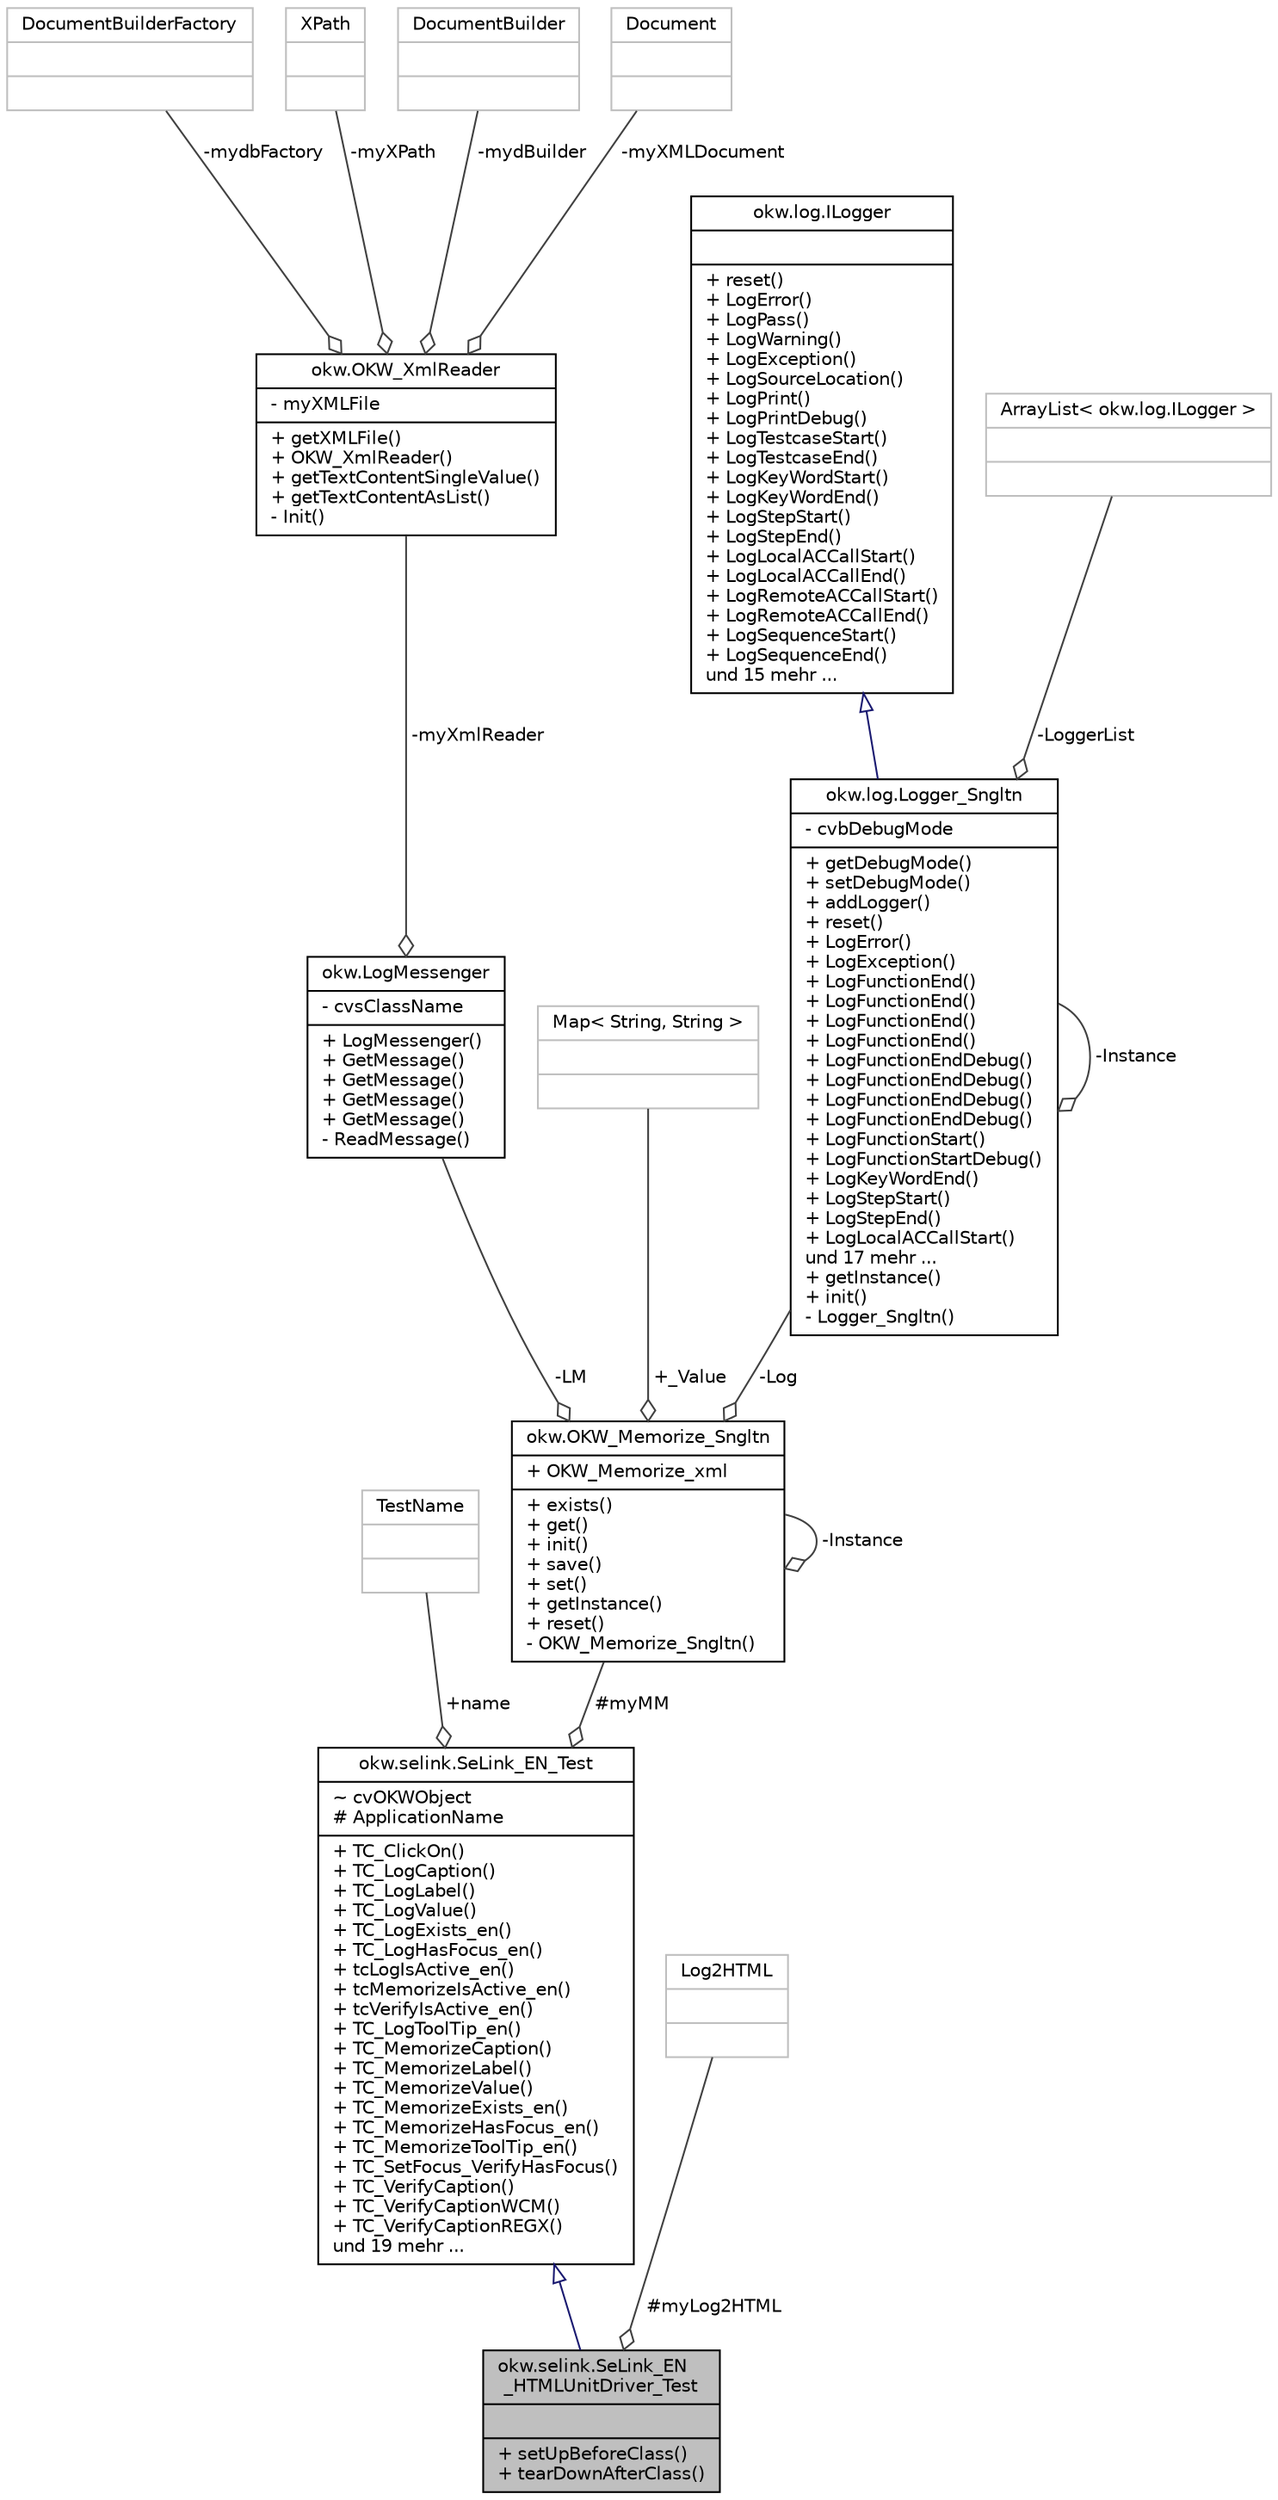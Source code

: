 digraph "okw.selink.SeLink_EN_HTMLUnitDriver_Test"
{
 // INTERACTIVE_SVG=YES
 // LATEX_PDF_SIZE
  edge [fontname="Helvetica",fontsize="10",labelfontname="Helvetica",labelfontsize="10"];
  node [fontname="Helvetica",fontsize="10",shape=record];
  Node2 [label="{okw.selink.SeLink_EN\l_HTMLUnitDriver_Test\n||+ setUpBeforeClass()\l+ tearDownAfterClass()\l}",height=0.2,width=0.4,color="black", fillcolor="grey75", style="filled", fontcolor="black",tooltip=" "];
  Node3 -> Node2 [dir="back",color="midnightblue",fontsize="10",style="solid",arrowtail="onormal",fontname="Helvetica"];
  Node3 [label="{okw.selink.SeLink_EN_Test\n|~ cvOKWObject\l# ApplicationName\l|+ TC_ClickOn()\l+ TC_LogCaption()\l+ TC_LogLabel()\l+ TC_LogValue()\l+ TC_LogExists_en()\l+ TC_LogHasFocus_en()\l+ tcLogIsActive_en()\l+ tcMemorizeIsActive_en()\l+ tcVerifyIsActive_en()\l+ TC_LogToolTip_en()\l+ TC_MemorizeCaption()\l+ TC_MemorizeLabel()\l+ TC_MemorizeValue()\l+ TC_MemorizeExists_en()\l+ TC_MemorizeHasFocus_en()\l+ TC_MemorizeToolTip_en()\l+ TC_SetFocus_VerifyHasFocus()\l+ TC_VerifyCaption()\l+ TC_VerifyCaptionWCM()\l+ TC_VerifyCaptionREGX()\lund 19 mehr ...\l}",height=0.2,width=0.4,color="black", fillcolor="white", style="filled",URL="$classokw_1_1selink_1_1_se_link___e_n___test.html",tooltip=" "];
  Node4 -> Node3 [color="grey25",fontsize="10",style="solid",label=" +name" ,arrowhead="odiamond",fontname="Helvetica"];
  Node4 [label="{TestName\n||}",height=0.2,width=0.4,color="grey75", fillcolor="white", style="filled",tooltip=" "];
  Node5 -> Node3 [color="grey25",fontsize="10",style="solid",label=" #myMM" ,arrowhead="odiamond",fontname="Helvetica"];
  Node5 [label="{okw.OKW_Memorize_Sngltn\n|+ OKW_Memorize_xml\l|+ exists()\l+ get()\l+ init()\l+ save()\l+ set()\l+ getInstance()\l+ reset()\l- OKW_Memorize_Sngltn()\l}",height=0.2,width=0.4,color="black", fillcolor="white", style="filled",URL="$classokw_1_1_o_k_w___memorize___sngltn.html",tooltip="OKW_Memorize ist die Speicher-Klasse hinter den Merke*-Schlüsselwörter."];
  Node6 -> Node5 [color="grey25",fontsize="10",style="solid",label=" -LM" ,arrowhead="odiamond",fontname="Helvetica"];
  Node6 [label="{okw.LogMessenger\n|- cvsClassName\l|+ LogMessenger()\l+ GetMessage()\l+ GetMessage()\l+ GetMessage()\l+ GetMessage()\l- ReadMessage()\l}",height=0.2,width=0.4,color="black", fillcolor="white", style="filled",URL="$classokw_1_1_log_messenger.html",tooltip="LogMessenger liest Log-Meldungen sprachspezifisch für die im Konstruktor gegeben Klasse aus der Zugeh..."];
  Node7 -> Node6 [color="grey25",fontsize="10",style="solid",label=" -myXmlReader" ,arrowhead="odiamond",fontname="Helvetica"];
  Node7 [label="{okw.OKW_XmlReader\n|- myXMLFile\l|+ getXMLFile()\l+ OKW_XmlReader()\l+ getTextContentSingleValue()\l+ getTextContentAsList()\l- Init()\l}",height=0.2,width=0.4,color="black", fillcolor="white", style="filled",URL="$classokw_1_1_o_k_w___xml_reader.html",tooltip=" "];
  Node8 -> Node7 [color="grey25",fontsize="10",style="solid",label=" -mydbFactory" ,arrowhead="odiamond",fontname="Helvetica"];
  Node8 [label="{DocumentBuilderFactory\n||}",height=0.2,width=0.4,color="grey75", fillcolor="white", style="filled",tooltip=" "];
  Node9 -> Node7 [color="grey25",fontsize="10",style="solid",label=" -myXPath" ,arrowhead="odiamond",fontname="Helvetica"];
  Node9 [label="{XPath\n||}",height=0.2,width=0.4,color="grey75", fillcolor="white", style="filled",tooltip=" "];
  Node10 -> Node7 [color="grey25",fontsize="10",style="solid",label=" -mydBuilder" ,arrowhead="odiamond",fontname="Helvetica"];
  Node10 [label="{DocumentBuilder\n||}",height=0.2,width=0.4,color="grey75", fillcolor="white", style="filled",tooltip=" "];
  Node11 -> Node7 [color="grey25",fontsize="10",style="solid",label=" -myXMLDocument" ,arrowhead="odiamond",fontname="Helvetica"];
  Node11 [label="{Document\n||}",height=0.2,width=0.4,color="grey75", fillcolor="white", style="filled",tooltip=" "];
  Node12 -> Node5 [color="grey25",fontsize="10",style="solid",label=" +_Value" ,arrowhead="odiamond",fontname="Helvetica"];
  Node12 [label="{Map\< String, String \>\n||}",height=0.2,width=0.4,color="grey75", fillcolor="white", style="filled",tooltip=" "];
  Node5 -> Node5 [color="grey25",fontsize="10",style="solid",label=" -Instance" ,arrowhead="odiamond",fontname="Helvetica"];
  Node13 -> Node5 [color="grey25",fontsize="10",style="solid",label=" -Log" ,arrowhead="odiamond",fontname="Helvetica"];
  Node13 [label="{okw.log.Logger_Sngltn\n|- cvbDebugMode\l|+ getDebugMode()\l+ setDebugMode()\l+ addLogger()\l+ reset()\l+ LogError()\l+ LogException()\l+ LogFunctionEnd()\l+ LogFunctionEnd()\l+ LogFunctionEnd()\l+ LogFunctionEnd()\l+ LogFunctionEndDebug()\l+ LogFunctionEndDebug()\l+ LogFunctionEndDebug()\l+ LogFunctionEndDebug()\l+ LogFunctionStart()\l+ LogFunctionStartDebug()\l+ LogKeyWordEnd()\l+ LogStepStart()\l+ LogStepEnd()\l+ LogLocalACCallStart()\lund 17 mehr ...\l+ getInstance()\l+ init()\l- Logger_Sngltn()\l}",height=0.2,width=0.4,color="black", fillcolor="white", style="filled",URL="$classokw_1_1log_1_1_logger___sngltn.html",tooltip=" "];
  Node14 -> Node13 [dir="back",color="midnightblue",fontsize="10",style="solid",arrowtail="onormal",fontname="Helvetica"];
  Node14 [label="{okw.log.ILogger\n||+ reset()\l+ LogError()\l+ LogPass()\l+ LogWarning()\l+ LogException()\l+ LogSourceLocation()\l+ LogPrint()\l+ LogPrintDebug()\l+ LogTestcaseStart()\l+ LogTestcaseEnd()\l+ LogKeyWordStart()\l+ LogKeyWordEnd()\l+ LogStepStart()\l+ LogStepEnd()\l+ LogLocalACCallStart()\l+ LogLocalACCallEnd()\l+ LogRemoteACCallStart()\l+ LogRemoteACCallEnd()\l+ LogSequenceStart()\l+ LogSequenceEnd()\lund 15 mehr ...\l}",height=0.2,width=0.4,color="black", fillcolor="white", style="filled",URL="$interfaceokw_1_1log_1_1_i_logger.html",tooltip="Debug Logs are not a part of Interface."];
  Node15 -> Node13 [color="grey25",fontsize="10",style="solid",label=" -LoggerList" ,arrowhead="odiamond",fontname="Helvetica"];
  Node15 [label="{ArrayList\< okw.log.ILogger \>\n||}",height=0.2,width=0.4,color="grey75", fillcolor="white", style="filled",tooltip=" "];
  Node13 -> Node13 [color="grey25",fontsize="10",style="solid",label=" -Instance" ,arrowhead="odiamond",fontname="Helvetica"];
  Node16 -> Node2 [color="grey25",fontsize="10",style="solid",label=" #myLog2HTML" ,arrowhead="odiamond",fontname="Helvetica"];
  Node16 [label="{Log2HTML\n||}",height=0.2,width=0.4,color="grey75", fillcolor="white", style="filled",tooltip=" "];
}
